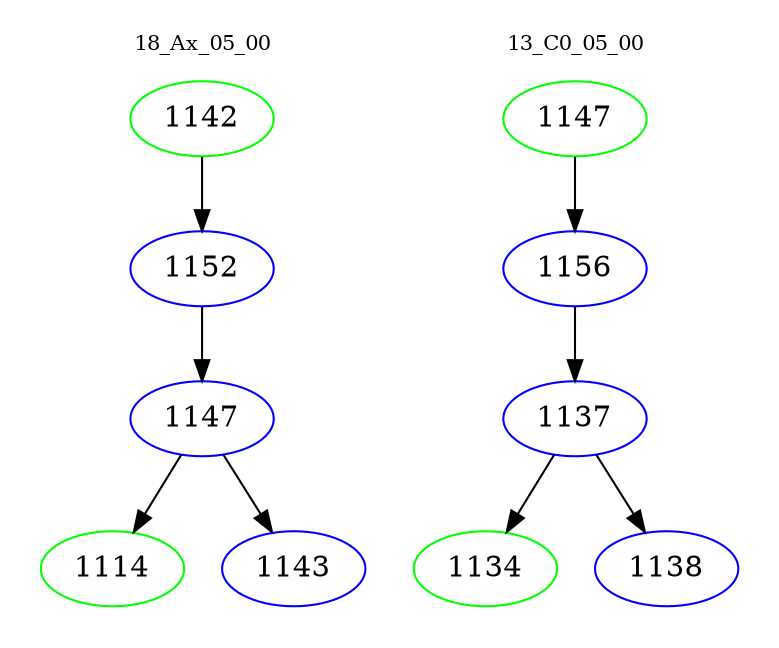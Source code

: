 digraph{
subgraph cluster_0 {
color = white
label = "18_Ax_05_00";
fontsize=10;
T0_1142 [label="1142", color="green"]
T0_1142 -> T0_1152 [color="black"]
T0_1152 [label="1152", color="blue"]
T0_1152 -> T0_1147 [color="black"]
T0_1147 [label="1147", color="blue"]
T0_1147 -> T0_1114 [color="black"]
T0_1114 [label="1114", color="green"]
T0_1147 -> T0_1143 [color="black"]
T0_1143 [label="1143", color="blue"]
}
subgraph cluster_1 {
color = white
label = "13_C0_05_00";
fontsize=10;
T1_1147 [label="1147", color="green"]
T1_1147 -> T1_1156 [color="black"]
T1_1156 [label="1156", color="blue"]
T1_1156 -> T1_1137 [color="black"]
T1_1137 [label="1137", color="blue"]
T1_1137 -> T1_1134 [color="black"]
T1_1134 [label="1134", color="green"]
T1_1137 -> T1_1138 [color="black"]
T1_1138 [label="1138", color="blue"]
}
}
